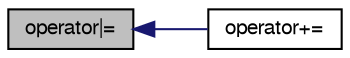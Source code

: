 digraph "operator|="
{
  bgcolor="transparent";
  edge [fontname="FreeSans",fontsize="10",labelfontname="FreeSans",labelfontsize="10"];
  node [fontname="FreeSans",fontsize="10",shape=record];
  rankdir="LR";
  Node161 [label="operator\|=",height=0.2,width=0.4,color="black", fillcolor="grey75", style="filled", fontcolor="black"];
  Node161 -> Node162 [dir="back",color="midnightblue",fontsize="10",style="solid",fontname="FreeSans"];
  Node162 [label="operator+=",height=0.2,width=0.4,color="black",URL="$a25934.html#a048aecf7b19a6dfa87240443db4f6641",tooltip="Add entries to this list, synonymous with the or operator. "];
}
